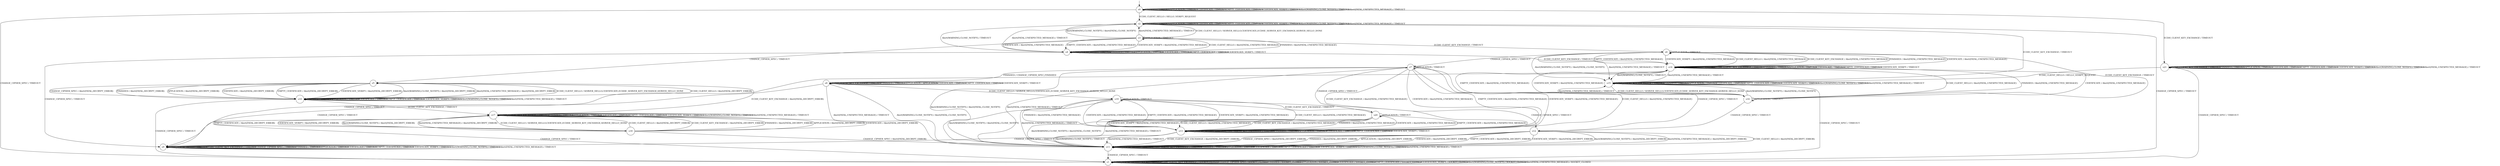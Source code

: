 digraph g {

	s0 [shape="circle" label="s0"];
	s1 [shape="circle" label="s1"];
	s2 [shape="circle" label="s2"];
	s3 [shape="circle" label="s3"];
	s4 [shape="circle" label="s4"];
	s5 [shape="circle" label="s5"];
	s6 [shape="circle" label="s6"];
	s7 [shape="circle" label="s7"];
	s8 [shape="circle" label="s8"];
	s9 [shape="circle" label="s9"];
	s10 [shape="circle" label="s10"];
	s11 [shape="circle" label="s11"];
	s12 [shape="circle" label="s12"];
	s13 [shape="circle" label="s13"];
	s14 [shape="circle" label="s14"];
	s15 [shape="circle" label="s15"];
	s16 [shape="circle" label="s16"];
	s17 [shape="circle" label="s17"];
	s18 [shape="circle" label="s18"];
	s19 [shape="circle" label="s19"];
	s20 [shape="circle" label="s20"];
	s21 [shape="circle" label="s21"];
	s0 -> s2 [label="ECDH_CLIENT_HELLO / HELLO_VERIFY_REQUEST"];
	s0 -> s21 [label="ECDH_CLIENT_KEY_EXCHANGE / TIMEOUT"];
	s0 -> s1 [label="CHANGE_CIPHER_SPEC / TIMEOUT"];
	s0 -> s0 [label="FINISHED / TIMEOUT"];
	s0 -> s0 [label="APPLICATION / TIMEOUT"];
	s0 -> s0 [label="CERTIFICATE / TIMEOUT"];
	s0 -> s0 [label="EMPTY_CERTIFICATE / TIMEOUT"];
	s0 -> s0 [label="CERTIFICATE_VERIFY / TIMEOUT"];
	s0 -> s0 [label="Alert(WARNING,CLOSE_NOTIFY) / TIMEOUT"];
	s0 -> s0 [label="Alert(FATAL,UNEXPECTED_MESSAGE) / TIMEOUT"];
	s1 -> s1 [label="ECDH_CLIENT_HELLO / SOCKET_CLOSED"];
	s1 -> s1 [label="ECDH_CLIENT_KEY_EXCHANGE / SOCKET_CLOSED"];
	s1 -> s1 [label="CHANGE_CIPHER_SPEC / SOCKET_CLOSED"];
	s1 -> s1 [label="FINISHED / SOCKET_CLOSED"];
	s1 -> s1 [label="APPLICATION / SOCKET_CLOSED"];
	s1 -> s1 [label="CERTIFICATE / SOCKET_CLOSED"];
	s1 -> s1 [label="EMPTY_CERTIFICATE / SOCKET_CLOSED"];
	s1 -> s1 [label="CERTIFICATE_VERIFY / SOCKET_CLOSED"];
	s1 -> s1 [label="Alert(WARNING,CLOSE_NOTIFY) / SOCKET_CLOSED"];
	s1 -> s1 [label="Alert(FATAL,UNEXPECTED_MESSAGE) / SOCKET_CLOSED"];
	s2 -> s3 [label="ECDH_CLIENT_HELLO / SERVER_HELLO,CERTIFICATE,ECDHE_SERVER_KEY_EXCHANGE,SERVER_HELLO_DONE"];
	s2 -> s15 [label="ECDH_CLIENT_KEY_EXCHANGE / TIMEOUT"];
	s2 -> s1 [label="CHANGE_CIPHER_SPEC / TIMEOUT"];
	s2 -> s2 [label="FINISHED / TIMEOUT"];
	s2 -> s2 [label="APPLICATION / TIMEOUT"];
	s2 -> s2 [label="CERTIFICATE / TIMEOUT"];
	s2 -> s2 [label="EMPTY_CERTIFICATE / TIMEOUT"];
	s2 -> s2 [label="CERTIFICATE_VERIFY / TIMEOUT"];
	s2 -> s2 [label="Alert(WARNING,CLOSE_NOTIFY) / TIMEOUT"];
	s2 -> s2 [label="Alert(FATAL,UNEXPECTED_MESSAGE) / TIMEOUT"];
	s3 -> s4 [label="ECDH_CLIENT_HELLO / Alert(FATAL,UNEXPECTED_MESSAGE)"];
	s3 -> s6 [label="ECDH_CLIENT_KEY_EXCHANGE / TIMEOUT"];
	s3 -> s5 [label="CHANGE_CIPHER_SPEC / TIMEOUT"];
	s3 -> s4 [label="FINISHED / Alert(FATAL,UNEXPECTED_MESSAGE)"];
	s3 -> s3 [label="APPLICATION / TIMEOUT"];
	s3 -> s4 [label="CERTIFICATE / Alert(FATAL,UNEXPECTED_MESSAGE)"];
	s3 -> s4 [label="EMPTY_CERTIFICATE / Alert(FATAL,UNEXPECTED_MESSAGE)"];
	s3 -> s4 [label="CERTIFICATE_VERIFY / Alert(FATAL,UNEXPECTED_MESSAGE)"];
	s3 -> s2 [label="Alert(WARNING,CLOSE_NOTIFY) / Alert(FATAL,CLOSE_NOTIFY)"];
	s3 -> s2 [label="Alert(FATAL,UNEXPECTED_MESSAGE) / TIMEOUT"];
	s4 -> s4 [label="ECDH_CLIENT_HELLO / TIMEOUT"];
	s4 -> s14 [label="ECDH_CLIENT_KEY_EXCHANGE / TIMEOUT"];
	s4 -> s9 [label="CHANGE_CIPHER_SPEC / TIMEOUT"];
	s4 -> s4 [label="FINISHED / TIMEOUT"];
	s4 -> s4 [label="APPLICATION / TIMEOUT"];
	s4 -> s4 [label="CERTIFICATE / TIMEOUT"];
	s4 -> s4 [label="EMPTY_CERTIFICATE / TIMEOUT"];
	s4 -> s4 [label="CERTIFICATE_VERIFY / TIMEOUT"];
	s4 -> s2 [label="Alert(WARNING,CLOSE_NOTIFY) / TIMEOUT"];
	s4 -> s2 [label="Alert(FATAL,UNEXPECTED_MESSAGE) / TIMEOUT"];
	s5 -> s10 [label="ECDH_CLIENT_HELLO / Alert(FATAL,DECRYPT_ERROR)"];
	s5 -> s17 [label="ECDH_CLIENT_KEY_EXCHANGE / Alert(FATAL,DECRYPT_ERROR)"];
	s5 -> s10 [label="CHANGE_CIPHER_SPEC / Alert(FATAL,DECRYPT_ERROR)"];
	s5 -> s10 [label="FINISHED / Alert(FATAL,DECRYPT_ERROR)"];
	s5 -> s10 [label="APPLICATION / Alert(FATAL,DECRYPT_ERROR)"];
	s5 -> s10 [label="CERTIFICATE / Alert(FATAL,DECRYPT_ERROR)"];
	s5 -> s10 [label="EMPTY_CERTIFICATE / Alert(FATAL,DECRYPT_ERROR)"];
	s5 -> s10 [label="CERTIFICATE_VERIFY / Alert(FATAL,DECRYPT_ERROR)"];
	s5 -> s10 [label="Alert(WARNING,CLOSE_NOTIFY) / Alert(FATAL,DECRYPT_ERROR)"];
	s5 -> s10 [label="Alert(FATAL,UNEXPECTED_MESSAGE) / Alert(FATAL,DECRYPT_ERROR)"];
	s6 -> s14 [label="ECDH_CLIENT_HELLO / Alert(FATAL,UNEXPECTED_MESSAGE)"];
	s6 -> s14 [label="ECDH_CLIENT_KEY_EXCHANGE / Alert(FATAL,UNEXPECTED_MESSAGE)"];
	s6 -> s7 [label="CHANGE_CIPHER_SPEC / TIMEOUT"];
	s6 -> s14 [label="FINISHED / Alert(FATAL,UNEXPECTED_MESSAGE)"];
	s6 -> s6 [label="APPLICATION / TIMEOUT"];
	s6 -> s14 [label="CERTIFICATE / Alert(FATAL,UNEXPECTED_MESSAGE)"];
	s6 -> s14 [label="EMPTY_CERTIFICATE / Alert(FATAL,UNEXPECTED_MESSAGE)"];
	s6 -> s14 [label="CERTIFICATE_VERIFY / Alert(FATAL,UNEXPECTED_MESSAGE)"];
	s6 -> s15 [label="Alert(WARNING,CLOSE_NOTIFY) / Alert(FATAL,CLOSE_NOTIFY)"];
	s6 -> s15 [label="Alert(FATAL,UNEXPECTED_MESSAGE) / TIMEOUT"];
	s7 -> s13 [label="ECDH_CLIENT_HELLO / Alert(FATAL,UNEXPECTED_MESSAGE)"];
	s7 -> s13 [label="ECDH_CLIENT_KEY_EXCHANGE / Alert(FATAL,UNEXPECTED_MESSAGE)"];
	s7 -> s12 [label="CHANGE_CIPHER_SPEC / TIMEOUT"];
	s7 -> s8 [label="FINISHED / CHANGE_CIPHER_SPEC,FINISHED"];
	s7 -> s7 [label="APPLICATION / TIMEOUT"];
	s7 -> s13 [label="CERTIFICATE / Alert(FATAL,UNEXPECTED_MESSAGE)"];
	s7 -> s13 [label="EMPTY_CERTIFICATE / Alert(FATAL,UNEXPECTED_MESSAGE)"];
	s7 -> s13 [label="CERTIFICATE_VERIFY / Alert(FATAL,UNEXPECTED_MESSAGE)"];
	s7 -> s11 [label="Alert(WARNING,CLOSE_NOTIFY) / Alert(FATAL,CLOSE_NOTIFY)"];
	s7 -> s11 [label="Alert(FATAL,UNEXPECTED_MESSAGE) / TIMEOUT"];
	s8 -> s19 [label="ECDH_CLIENT_HELLO / SERVER_HELLO,CERTIFICATE,ECDHE_SERVER_KEY_EXCHANGE,SERVER_HELLO_DONE"];
	s8 -> s8 [label="ECDH_CLIENT_KEY_EXCHANGE / TIMEOUT"];
	s8 -> s9 [label="CHANGE_CIPHER_SPEC / TIMEOUT"];
	s8 -> s8 [label="FINISHED / TIMEOUT"];
	s8 -> s8 [label="APPLICATION / APPLICATION"];
	s8 -> s8 [label="CERTIFICATE / TIMEOUT"];
	s8 -> s8 [label="EMPTY_CERTIFICATE / TIMEOUT"];
	s8 -> s8 [label="CERTIFICATE_VERIFY / TIMEOUT"];
	s8 -> s11 [label="Alert(WARNING,CLOSE_NOTIFY) / Alert(FATAL,CLOSE_NOTIFY)"];
	s8 -> s11 [label="Alert(FATAL,UNEXPECTED_MESSAGE) / TIMEOUT"];
	s9 -> s9 [label="ECDH_CLIENT_HELLO / TIMEOUT"];
	s9 -> s9 [label="ECDH_CLIENT_KEY_EXCHANGE / TIMEOUT"];
	s9 -> s9 [label="CHANGE_CIPHER_SPEC / TIMEOUT"];
	s9 -> s9 [label="FINISHED / TIMEOUT"];
	s9 -> s9 [label="APPLICATION / TIMEOUT"];
	s9 -> s9 [label="CERTIFICATE / TIMEOUT"];
	s9 -> s9 [label="EMPTY_CERTIFICATE / TIMEOUT"];
	s9 -> s9 [label="CERTIFICATE_VERIFY / TIMEOUT"];
	s9 -> s9 [label="Alert(WARNING,CLOSE_NOTIFY) / TIMEOUT"];
	s9 -> s9 [label="Alert(FATAL,UNEXPECTED_MESSAGE) / TIMEOUT"];
	s10 -> s5 [label="ECDH_CLIENT_HELLO / SERVER_HELLO,CERTIFICATE,ECDHE_SERVER_KEY_EXCHANGE,SERVER_HELLO_DONE"];
	s10 -> s17 [label="ECDH_CLIENT_KEY_EXCHANGE / TIMEOUT"];
	s10 -> s1 [label="CHANGE_CIPHER_SPEC / TIMEOUT"];
	s10 -> s10 [label="FINISHED / TIMEOUT"];
	s10 -> s10 [label="APPLICATION / TIMEOUT"];
	s10 -> s10 [label="CERTIFICATE / TIMEOUT"];
	s10 -> s10 [label="EMPTY_CERTIFICATE / TIMEOUT"];
	s10 -> s10 [label="CERTIFICATE_VERIFY / TIMEOUT"];
	s10 -> s10 [label="Alert(WARNING,CLOSE_NOTIFY) / TIMEOUT"];
	s10 -> s10 [label="Alert(FATAL,UNEXPECTED_MESSAGE) / TIMEOUT"];
	s11 -> s11 [label="ECDH_CLIENT_HELLO / TIMEOUT"];
	s11 -> s11 [label="ECDH_CLIENT_KEY_EXCHANGE / TIMEOUT"];
	s11 -> s1 [label="CHANGE_CIPHER_SPEC / TIMEOUT"];
	s11 -> s11 [label="FINISHED / TIMEOUT"];
	s11 -> s11 [label="APPLICATION / TIMEOUT"];
	s11 -> s11 [label="CERTIFICATE / TIMEOUT"];
	s11 -> s11 [label="EMPTY_CERTIFICATE / TIMEOUT"];
	s11 -> s11 [label="CERTIFICATE_VERIFY / TIMEOUT"];
	s11 -> s11 [label="Alert(WARNING,CLOSE_NOTIFY) / TIMEOUT"];
	s11 -> s11 [label="Alert(FATAL,UNEXPECTED_MESSAGE) / TIMEOUT"];
	s12 -> s11 [label="ECDH_CLIENT_HELLO / Alert(FATAL,DECRYPT_ERROR)"];
	s12 -> s11 [label="ECDH_CLIENT_KEY_EXCHANGE / Alert(FATAL,DECRYPT_ERROR)"];
	s12 -> s11 [label="CHANGE_CIPHER_SPEC / Alert(FATAL,DECRYPT_ERROR)"];
	s12 -> s11 [label="FINISHED / Alert(FATAL,DECRYPT_ERROR)"];
	s12 -> s11 [label="APPLICATION / Alert(FATAL,DECRYPT_ERROR)"];
	s12 -> s11 [label="CERTIFICATE / Alert(FATAL,DECRYPT_ERROR)"];
	s12 -> s11 [label="EMPTY_CERTIFICATE / Alert(FATAL,DECRYPT_ERROR)"];
	s12 -> s11 [label="CERTIFICATE_VERIFY / Alert(FATAL,DECRYPT_ERROR)"];
	s12 -> s11 [label="Alert(WARNING,CLOSE_NOTIFY) / Alert(FATAL,DECRYPT_ERROR)"];
	s12 -> s11 [label="Alert(FATAL,UNEXPECTED_MESSAGE) / Alert(FATAL,DECRYPT_ERROR)"];
	s13 -> s13 [label="ECDH_CLIENT_HELLO / TIMEOUT"];
	s13 -> s13 [label="ECDH_CLIENT_KEY_EXCHANGE / TIMEOUT"];
	s13 -> s9 [label="CHANGE_CIPHER_SPEC / TIMEOUT"];
	s13 -> s13 [label="FINISHED / TIMEOUT"];
	s13 -> s13 [label="APPLICATION / TIMEOUT"];
	s13 -> s13 [label="CERTIFICATE / TIMEOUT"];
	s13 -> s13 [label="EMPTY_CERTIFICATE / TIMEOUT"];
	s13 -> s13 [label="CERTIFICATE_VERIFY / TIMEOUT"];
	s13 -> s11 [label="Alert(WARNING,CLOSE_NOTIFY) / TIMEOUT"];
	s13 -> s11 [label="Alert(FATAL,UNEXPECTED_MESSAGE) / TIMEOUT"];
	s14 -> s14 [label="ECDH_CLIENT_HELLO / TIMEOUT"];
	s14 -> s14 [label="ECDH_CLIENT_KEY_EXCHANGE / TIMEOUT"];
	s14 -> s9 [label="CHANGE_CIPHER_SPEC / TIMEOUT"];
	s14 -> s14 [label="FINISHED / TIMEOUT"];
	s14 -> s14 [label="APPLICATION / TIMEOUT"];
	s14 -> s14 [label="CERTIFICATE / TIMEOUT"];
	s14 -> s14 [label="EMPTY_CERTIFICATE / TIMEOUT"];
	s14 -> s14 [label="CERTIFICATE_VERIFY / TIMEOUT"];
	s14 -> s15 [label="Alert(WARNING,CLOSE_NOTIFY) / TIMEOUT"];
	s14 -> s15 [label="Alert(FATAL,UNEXPECTED_MESSAGE) / TIMEOUT"];
	s15 -> s16 [label="ECDH_CLIENT_HELLO / SERVER_HELLO,CERTIFICATE,ECDHE_SERVER_KEY_EXCHANGE,SERVER_HELLO_DONE"];
	s15 -> s15 [label="ECDH_CLIENT_KEY_EXCHANGE / TIMEOUT"];
	s15 -> s1 [label="CHANGE_CIPHER_SPEC / TIMEOUT"];
	s15 -> s15 [label="FINISHED / TIMEOUT"];
	s15 -> s15 [label="APPLICATION / TIMEOUT"];
	s15 -> s15 [label="CERTIFICATE / TIMEOUT"];
	s15 -> s15 [label="EMPTY_CERTIFICATE / TIMEOUT"];
	s15 -> s15 [label="CERTIFICATE_VERIFY / TIMEOUT"];
	s15 -> s15 [label="Alert(WARNING,CLOSE_NOTIFY) / TIMEOUT"];
	s15 -> s15 [label="Alert(FATAL,UNEXPECTED_MESSAGE) / TIMEOUT"];
	s16 -> s14 [label="ECDH_CLIENT_HELLO / Alert(FATAL,UNEXPECTED_MESSAGE)"];
	s16 -> s6 [label="ECDH_CLIENT_KEY_EXCHANGE / TIMEOUT"];
	s16 -> s12 [label="CHANGE_CIPHER_SPEC / TIMEOUT"];
	s16 -> s14 [label="FINISHED / Alert(FATAL,UNEXPECTED_MESSAGE)"];
	s16 -> s16 [label="APPLICATION / TIMEOUT"];
	s16 -> s14 [label="CERTIFICATE / Alert(FATAL,UNEXPECTED_MESSAGE)"];
	s16 -> s14 [label="EMPTY_CERTIFICATE / Alert(FATAL,UNEXPECTED_MESSAGE)"];
	s16 -> s14 [label="CERTIFICATE_VERIFY / Alert(FATAL,UNEXPECTED_MESSAGE)"];
	s16 -> s15 [label="Alert(WARNING,CLOSE_NOTIFY) / Alert(FATAL,CLOSE_NOTIFY)"];
	s16 -> s15 [label="Alert(FATAL,UNEXPECTED_MESSAGE) / TIMEOUT"];
	s17 -> s18 [label="ECDH_CLIENT_HELLO / SERVER_HELLO,CERTIFICATE,ECDHE_SERVER_KEY_EXCHANGE,SERVER_HELLO_DONE"];
	s17 -> s17 [label="ECDH_CLIENT_KEY_EXCHANGE / TIMEOUT"];
	s17 -> s1 [label="CHANGE_CIPHER_SPEC / TIMEOUT"];
	s17 -> s17 [label="FINISHED / TIMEOUT"];
	s17 -> s17 [label="APPLICATION / TIMEOUT"];
	s17 -> s17 [label="CERTIFICATE / TIMEOUT"];
	s17 -> s17 [label="EMPTY_CERTIFICATE / TIMEOUT"];
	s17 -> s17 [label="CERTIFICATE_VERIFY / TIMEOUT"];
	s17 -> s17 [label="Alert(WARNING,CLOSE_NOTIFY) / TIMEOUT"];
	s17 -> s17 [label="Alert(FATAL,UNEXPECTED_MESSAGE) / TIMEOUT"];
	s18 -> s17 [label="ECDH_CLIENT_HELLO / Alert(FATAL,DECRYPT_ERROR)"];
	s18 -> s17 [label="ECDH_CLIENT_KEY_EXCHANGE / Alert(FATAL,DECRYPT_ERROR)"];
	s18 -> s11 [label="CHANGE_CIPHER_SPEC / Alert(FATAL,DECRYPT_ERROR)"];
	s18 -> s17 [label="FINISHED / Alert(FATAL,DECRYPT_ERROR)"];
	s18 -> s17 [label="APPLICATION / Alert(FATAL,DECRYPT_ERROR)"];
	s18 -> s17 [label="CERTIFICATE / Alert(FATAL,DECRYPT_ERROR)"];
	s18 -> s17 [label="EMPTY_CERTIFICATE / Alert(FATAL,DECRYPT_ERROR)"];
	s18 -> s17 [label="CERTIFICATE_VERIFY / Alert(FATAL,DECRYPT_ERROR)"];
	s18 -> s17 [label="Alert(WARNING,CLOSE_NOTIFY) / Alert(FATAL,DECRYPT_ERROR)"];
	s18 -> s17 [label="Alert(FATAL,UNEXPECTED_MESSAGE) / Alert(FATAL,DECRYPT_ERROR)"];
	s19 -> s13 [label="ECDH_CLIENT_HELLO / Alert(FATAL,UNEXPECTED_MESSAGE)"];
	s19 -> s20 [label="ECDH_CLIENT_KEY_EXCHANGE / TIMEOUT"];
	s19 -> s12 [label="CHANGE_CIPHER_SPEC / TIMEOUT"];
	s19 -> s13 [label="FINISHED / Alert(FATAL,UNEXPECTED_MESSAGE)"];
	s19 -> s19 [label="APPLICATION / TIMEOUT"];
	s19 -> s13 [label="CERTIFICATE / Alert(FATAL,UNEXPECTED_MESSAGE)"];
	s19 -> s13 [label="EMPTY_CERTIFICATE / Alert(FATAL,UNEXPECTED_MESSAGE)"];
	s19 -> s13 [label="CERTIFICATE_VERIFY / Alert(FATAL,UNEXPECTED_MESSAGE)"];
	s19 -> s11 [label="Alert(WARNING,CLOSE_NOTIFY) / Alert(FATAL,CLOSE_NOTIFY)"];
	s19 -> s11 [label="Alert(FATAL,UNEXPECTED_MESSAGE) / TIMEOUT"];
	s20 -> s13 [label="ECDH_CLIENT_HELLO / Alert(FATAL,UNEXPECTED_MESSAGE)"];
	s20 -> s13 [label="ECDH_CLIENT_KEY_EXCHANGE / Alert(FATAL,UNEXPECTED_MESSAGE)"];
	s20 -> s7 [label="CHANGE_CIPHER_SPEC / TIMEOUT"];
	s20 -> s13 [label="FINISHED / Alert(FATAL,UNEXPECTED_MESSAGE)"];
	s20 -> s20 [label="APPLICATION / TIMEOUT"];
	s20 -> s13 [label="CERTIFICATE / Alert(FATAL,UNEXPECTED_MESSAGE)"];
	s20 -> s13 [label="EMPTY_CERTIFICATE / Alert(FATAL,UNEXPECTED_MESSAGE)"];
	s20 -> s13 [label="CERTIFICATE_VERIFY / Alert(FATAL,UNEXPECTED_MESSAGE)"];
	s20 -> s11 [label="Alert(WARNING,CLOSE_NOTIFY) / Alert(FATAL,CLOSE_NOTIFY)"];
	s20 -> s11 [label="Alert(FATAL,UNEXPECTED_MESSAGE) / TIMEOUT"];
	s21 -> s15 [label="ECDH_CLIENT_HELLO / HELLO_VERIFY_REQUEST"];
	s21 -> s21 [label="ECDH_CLIENT_KEY_EXCHANGE / TIMEOUT"];
	s21 -> s1 [label="CHANGE_CIPHER_SPEC / TIMEOUT"];
	s21 -> s21 [label="FINISHED / TIMEOUT"];
	s21 -> s21 [label="APPLICATION / TIMEOUT"];
	s21 -> s21 [label="CERTIFICATE / TIMEOUT"];
	s21 -> s21 [label="EMPTY_CERTIFICATE / TIMEOUT"];
	s21 -> s21 [label="CERTIFICATE_VERIFY / TIMEOUT"];
	s21 -> s21 [label="Alert(WARNING,CLOSE_NOTIFY) / TIMEOUT"];
	s21 -> s21 [label="Alert(FATAL,UNEXPECTED_MESSAGE) / TIMEOUT"];

__start0 [label="" shape="none" width="0" height="0"];
__start0 -> s0;

}
